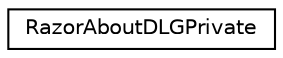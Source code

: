 digraph G
{
  edge [fontname="Helvetica",fontsize="10",labelfontname="Helvetica",labelfontsize="10"];
  node [fontname="Helvetica",fontsize="10",shape=record];
  rankdir=LR;
  Node1 [label="RazorAboutDLGPrivate",height=0.2,width=0.4,color="black", fillcolor="white", style="filled",URL="$classRazorAboutDLGPrivate.html",tooltip="prepares the data to show and fills the form, then shows."];
}
